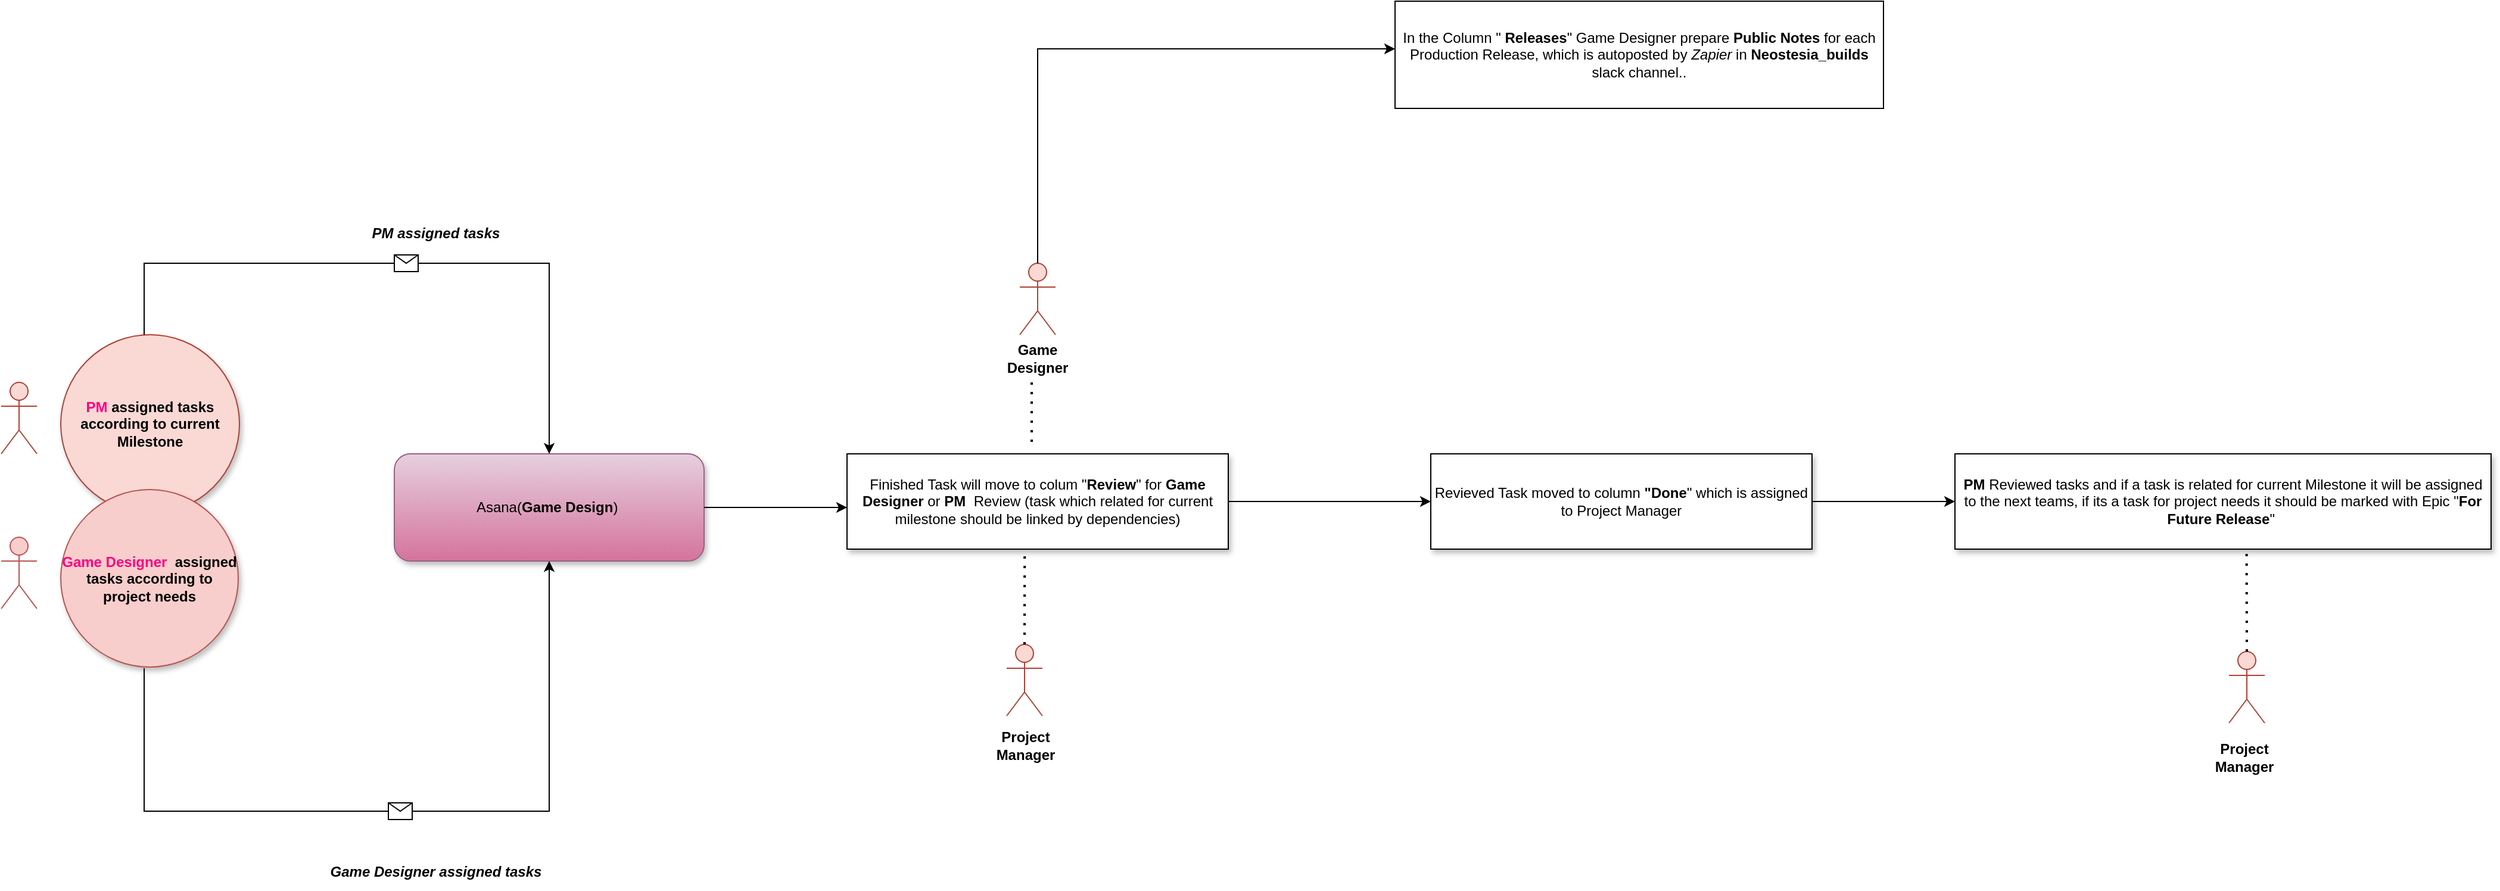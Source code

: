 <mxfile version="21.3.8" type="github">
  <diagram id="6IpWRTOvNhz4fQDFHxwE" name="Page-1">
    <mxGraphModel dx="1960" dy="1115" grid="1" gridSize="10" guides="0" tooltips="1" connect="1" arrows="1" fold="1" page="1" pageScale="1" pageWidth="850" pageHeight="1100" math="0" shadow="0">
      <root>
        <mxCell id="0" />
        <mxCell id="1" parent="0" />
        <mxCell id="fXu-zx2hqorw0dzWZYp2-77" value="Asana(&lt;b&gt;Game Design&lt;/b&gt;)&amp;nbsp;" style="rounded=1;whiteSpace=wrap;html=1;fillColor=#e6d0de;strokeColor=#996185;shadow=1;gradientColor=#d5739d;" parent="1" vertex="1">
          <mxGeometry x="730" y="600" width="260" height="90" as="geometry" />
        </mxCell>
        <mxCell id="fXu-zx2hqorw0dzWZYp2-78" value="&lt;b&gt;&lt;font color=&quot;#ff0080&quot;&gt;PM&lt;/font&gt; assigned tasks according to current Milestone&lt;/b&gt;" style="ellipse;whiteSpace=wrap;html=1;fillColor=#fad9d5;strokeColor=#ae4132;shadow=1;" parent="1" vertex="1">
          <mxGeometry x="450" y="500" width="150" height="150" as="geometry" />
        </mxCell>
        <mxCell id="vcqUUj8RtbL1T8IDj6Kx-2" value="&lt;b&gt;&lt;font color=&quot;#ff0080&quot;&gt;Game Designer&amp;nbsp;&lt;/font&gt; assigned tasks according to project needs&lt;br&gt;&lt;/b&gt;" style="ellipse;whiteSpace=wrap;html=1;aspect=fixed;fillColor=#f8cecc;strokeColor=#b85450;shadow=1;" parent="1" vertex="1">
          <mxGeometry x="450" y="630" width="149" height="149" as="geometry" />
        </mxCell>
        <mxCell id="vcqUUj8RtbL1T8IDj6Kx-13" value="Actor" style="shape=umlActor;verticalLabelPosition=bottom;verticalAlign=top;html=1;outlineConnect=0;noLabel=1;fillColor=#fad9d5;strokeColor=#ae4132;" parent="1" vertex="1">
          <mxGeometry x="400" y="540" width="30" height="60" as="geometry" />
        </mxCell>
        <mxCell id="oM6ZGW8Rz1AFaY1xYlf1-5" value="" style="endArrow=classic;html=1;rounded=0;entryX=0.5;entryY=0;entryDx=0;entryDy=0;" parent="1" target="fXu-zx2hqorw0dzWZYp2-77" edge="1">
          <mxGeometry relative="1" as="geometry">
            <mxPoint x="520" y="500" as="sourcePoint" />
            <mxPoint x="740" y="850" as="targetPoint" />
            <Array as="points">
              <mxPoint x="520" y="440" />
              <mxPoint x="860" y="440" />
            </Array>
          </mxGeometry>
        </mxCell>
        <mxCell id="oM6ZGW8Rz1AFaY1xYlf1-6" value="" style="shape=message;html=1;outlineConnect=0;" parent="oM6ZGW8Rz1AFaY1xYlf1-5" vertex="1">
          <mxGeometry width="20" height="14" relative="1" as="geometry">
            <mxPoint x="-10" y="-7" as="offset" />
          </mxGeometry>
        </mxCell>
        <mxCell id="oM6ZGW8Rz1AFaY1xYlf1-14" value="Actor" style="shape=umlActor;verticalLabelPosition=bottom;verticalAlign=top;html=1;outlineConnect=0;noLabel=1;fillColor=#f8cecc;strokeColor=#b85450;" parent="1" vertex="1">
          <mxGeometry x="400" y="670" width="30" height="60" as="geometry" />
        </mxCell>
        <mxCell id="oM6ZGW8Rz1AFaY1xYlf1-18" value="Finished Task will move to colum &quot;&lt;b&gt;Review&lt;/b&gt;&quot; for &lt;b&gt;Game Designer &lt;/b&gt;or &lt;b&gt;PM&amp;nbsp;&amp;nbsp;&lt;/b&gt;Review (task which related for current milestone should be linked by dependencies)" style="rounded=0;whiteSpace=wrap;html=1;shadow=1;" parent="1" vertex="1">
          <mxGeometry x="1110" y="600" width="320" height="80" as="geometry" />
        </mxCell>
        <mxCell id="oM6ZGW8Rz1AFaY1xYlf1-20" value="Revieved Task moved to column &lt;b&gt;&quot;Done&lt;/b&gt;&quot; which is assigned to Project Manager" style="rounded=0;whiteSpace=wrap;html=1;shadow=1;" parent="1" vertex="1">
          <mxGeometry x="1600" y="600" width="320" height="80" as="geometry" />
        </mxCell>
        <mxCell id="oM6ZGW8Rz1AFaY1xYlf1-22" value="&lt;b&gt;PM &lt;/b&gt;Reviewed tasks and if a task is related for current Milestone it will be assigned to the next teams, if its a task for project needs it should be marked with Epic &quot;&lt;b&gt;For Future Release&lt;/b&gt;&quot;&amp;nbsp;" style="rounded=0;whiteSpace=wrap;html=1;shadow=1;" parent="1" vertex="1">
          <mxGeometry x="2040" y="600" width="450" height="80" as="geometry" />
        </mxCell>
        <mxCell id="oM6ZGW8Rz1AFaY1xYlf1-23" value="" style="endArrow=classic;html=1;rounded=0;exitX=1;exitY=0.5;exitDx=0;exitDy=0;entryX=0;entryY=0.5;entryDx=0;entryDy=0;" parent="1" source="oM6ZGW8Rz1AFaY1xYlf1-18" target="oM6ZGW8Rz1AFaY1xYlf1-20" edge="1">
          <mxGeometry width="50" height="50" relative="1" as="geometry">
            <mxPoint x="1670" y="480" as="sourcePoint" />
            <mxPoint x="1720" y="430" as="targetPoint" />
          </mxGeometry>
        </mxCell>
        <mxCell id="oM6ZGW8Rz1AFaY1xYlf1-25" value="&lt;i&gt;&lt;b&gt;PM assigned tasks&lt;/b&gt;&lt;/i&gt;" style="text;html=1;strokeColor=none;fillColor=none;align=center;verticalAlign=middle;whiteSpace=wrap;rounded=0;" parent="1" vertex="1">
          <mxGeometry x="670" y="400" width="190" height="30" as="geometry" />
        </mxCell>
        <mxCell id="oM6ZGW8Rz1AFaY1xYlf1-26" value="" style="endArrow=classic;html=1;rounded=0;exitX=1;exitY=0.5;exitDx=0;exitDy=0;" parent="1" source="oM6ZGW8Rz1AFaY1xYlf1-20" target="oM6ZGW8Rz1AFaY1xYlf1-22" edge="1">
          <mxGeometry width="50" height="50" relative="1" as="geometry">
            <mxPoint x="1940" y="440" as="sourcePoint" />
            <mxPoint x="1980" y="591" as="targetPoint" />
          </mxGeometry>
        </mxCell>
        <mxCell id="H_6kP9zhAVCkslabjDEE-5" value="" style="endArrow=classic;html=1;rounded=0;entryX=0.5;entryY=1;entryDx=0;entryDy=0;" parent="1" target="fXu-zx2hqorw0dzWZYp2-77" edge="1">
          <mxGeometry relative="1" as="geometry">
            <mxPoint x="520" y="780" as="sourcePoint" />
            <mxPoint x="870" y="610" as="targetPoint" />
            <Array as="points">
              <mxPoint x="520" y="900" />
              <mxPoint x="860" y="900" />
            </Array>
          </mxGeometry>
        </mxCell>
        <mxCell id="H_6kP9zhAVCkslabjDEE-6" value="" style="shape=message;html=1;outlineConnect=0;" parent="H_6kP9zhAVCkslabjDEE-5" vertex="1">
          <mxGeometry width="20" height="14" relative="1" as="geometry">
            <mxPoint x="-10" y="-7" as="offset" />
          </mxGeometry>
        </mxCell>
        <mxCell id="H_6kP9zhAVCkslabjDEE-7" value="&lt;i&gt;&lt;b&gt;Game Designer assigned tasks&lt;/b&gt;&lt;/i&gt;" style="text;html=1;strokeColor=none;fillColor=none;align=center;verticalAlign=middle;whiteSpace=wrap;rounded=0;" parent="1" vertex="1">
          <mxGeometry x="670" y="936" width="190" height="30" as="geometry" />
        </mxCell>
        <mxCell id="H_6kP9zhAVCkslabjDEE-8" value="" style="endArrow=classic;html=1;rounded=0;" parent="1" edge="1">
          <mxGeometry width="50" height="50" relative="1" as="geometry">
            <mxPoint x="990" y="645" as="sourcePoint" />
            <mxPoint x="1110" y="645" as="targetPoint" />
          </mxGeometry>
        </mxCell>
        <mxCell id="H_6kP9zhAVCkslabjDEE-9" value="Actor" style="shape=umlActor;verticalLabelPosition=bottom;verticalAlign=top;html=1;outlineConnect=0;noLabel=1;fillColor=#fad9d5;strokeColor=#ae4132;" parent="1" vertex="1">
          <mxGeometry x="1255" y="440" width="30" height="60" as="geometry" />
        </mxCell>
        <mxCell id="H_6kP9zhAVCkslabjDEE-10" value="Actor" style="shape=umlActor;verticalLabelPosition=bottom;verticalAlign=top;html=1;outlineConnect=0;noLabel=1;fillColor=#fad9d5;strokeColor=#ae4132;" parent="1" vertex="1">
          <mxGeometry x="1244" y="760" width="30" height="60" as="geometry" />
        </mxCell>
        <mxCell id="H_6kP9zhAVCkslabjDEE-11" value="" style="endArrow=none;dashed=1;html=1;dashPattern=1 3;strokeWidth=2;rounded=0;" parent="1" edge="1">
          <mxGeometry width="50" height="50" relative="1" as="geometry">
            <mxPoint x="1265" y="540" as="sourcePoint" />
            <mxPoint x="1265" y="590" as="targetPoint" />
          </mxGeometry>
        </mxCell>
        <mxCell id="H_6kP9zhAVCkslabjDEE-12" value="" style="endArrow=none;dashed=1;html=1;dashPattern=1 3;strokeWidth=2;rounded=0;exitX=0.5;exitY=0;exitDx=0;exitDy=0;exitPerimeter=0;entryX=0.466;entryY=1;entryDx=0;entryDy=0;entryPerimeter=0;" parent="1" source="H_6kP9zhAVCkslabjDEE-10" target="oM6ZGW8Rz1AFaY1xYlf1-18" edge="1">
          <mxGeometry width="50" height="50" relative="1" as="geometry">
            <mxPoint x="970" y="680" as="sourcePoint" />
            <mxPoint x="1020" y="630" as="targetPoint" />
          </mxGeometry>
        </mxCell>
        <mxCell id="H_6kP9zhAVCkslabjDEE-14" value="&lt;b&gt;Project Manager&lt;/b&gt;" style="text;html=1;strokeColor=none;fillColor=none;align=center;verticalAlign=middle;whiteSpace=wrap;rounded=0;" parent="1" vertex="1">
          <mxGeometry x="1230" y="830" width="60" height="30" as="geometry" />
        </mxCell>
        <mxCell id="H_6kP9zhAVCkslabjDEE-15" value="&lt;b&gt;Game Designer&lt;/b&gt;" style="text;html=1;strokeColor=none;fillColor=none;align=center;verticalAlign=middle;whiteSpace=wrap;rounded=0;" parent="1" vertex="1">
          <mxGeometry x="1240" y="505" width="60" height="30" as="geometry" />
        </mxCell>
        <mxCell id="H_6kP9zhAVCkslabjDEE-19" value="Actor" style="shape=umlActor;verticalLabelPosition=bottom;verticalAlign=top;html=1;outlineConnect=0;noLabel=1;fillColor=#fad9d5;strokeColor=#ae4132;" parent="1" vertex="1">
          <mxGeometry x="2270" y="766" width="30" height="60" as="geometry" />
        </mxCell>
        <mxCell id="H_6kP9zhAVCkslabjDEE-23" value="&lt;b&gt;Project Manager&lt;/b&gt;" style="text;html=1;strokeColor=none;fillColor=none;align=center;verticalAlign=middle;whiteSpace=wrap;rounded=0;" parent="1" vertex="1">
          <mxGeometry x="2253" y="840" width="60" height="30" as="geometry" />
        </mxCell>
        <mxCell id="H_6kP9zhAVCkslabjDEE-24" value="" style="endArrow=none;dashed=1;html=1;dashPattern=1 3;strokeWidth=2;rounded=0;exitX=0.5;exitY=0;exitDx=0;exitDy=0;exitPerimeter=0;entryX=0.544;entryY=1.05;entryDx=0;entryDy=0;entryPerimeter=0;" parent="1" source="H_6kP9zhAVCkslabjDEE-19" target="oM6ZGW8Rz1AFaY1xYlf1-22" edge="1">
          <mxGeometry width="50" height="50" relative="1" as="geometry">
            <mxPoint x="1870" y="540" as="sourcePoint" />
            <mxPoint x="1920" y="490" as="targetPoint" />
          </mxGeometry>
        </mxCell>
        <mxCell id="1ReqGDBuw9FAGGSDMyHU-1" value="In the Column &quot; &lt;b&gt;Releases&lt;/b&gt;&quot; Game Designer prepare &lt;b&gt;Public Notes&lt;/b&gt; for each Production Release, which is autoposted by &lt;i&gt;Zapier &lt;/i&gt;in &lt;b&gt;Neostesia_builds&lt;/b&gt; slack channel.." style="rounded=0;whiteSpace=wrap;html=1;" vertex="1" parent="1">
          <mxGeometry x="1570" y="220" width="410" height="90" as="geometry" />
        </mxCell>
        <mxCell id="1ReqGDBuw9FAGGSDMyHU-2" value="" style="endArrow=classic;html=1;rounded=0;exitX=0.5;exitY=0;exitDx=0;exitDy=0;exitPerimeter=0;" edge="1" parent="1" source="H_6kP9zhAVCkslabjDEE-9">
          <mxGeometry width="50" height="50" relative="1" as="geometry">
            <mxPoint x="1420" y="320" as="sourcePoint" />
            <mxPoint x="1570" y="260" as="targetPoint" />
            <Array as="points">
              <mxPoint x="1270" y="260" />
            </Array>
          </mxGeometry>
        </mxCell>
      </root>
    </mxGraphModel>
  </diagram>
</mxfile>
